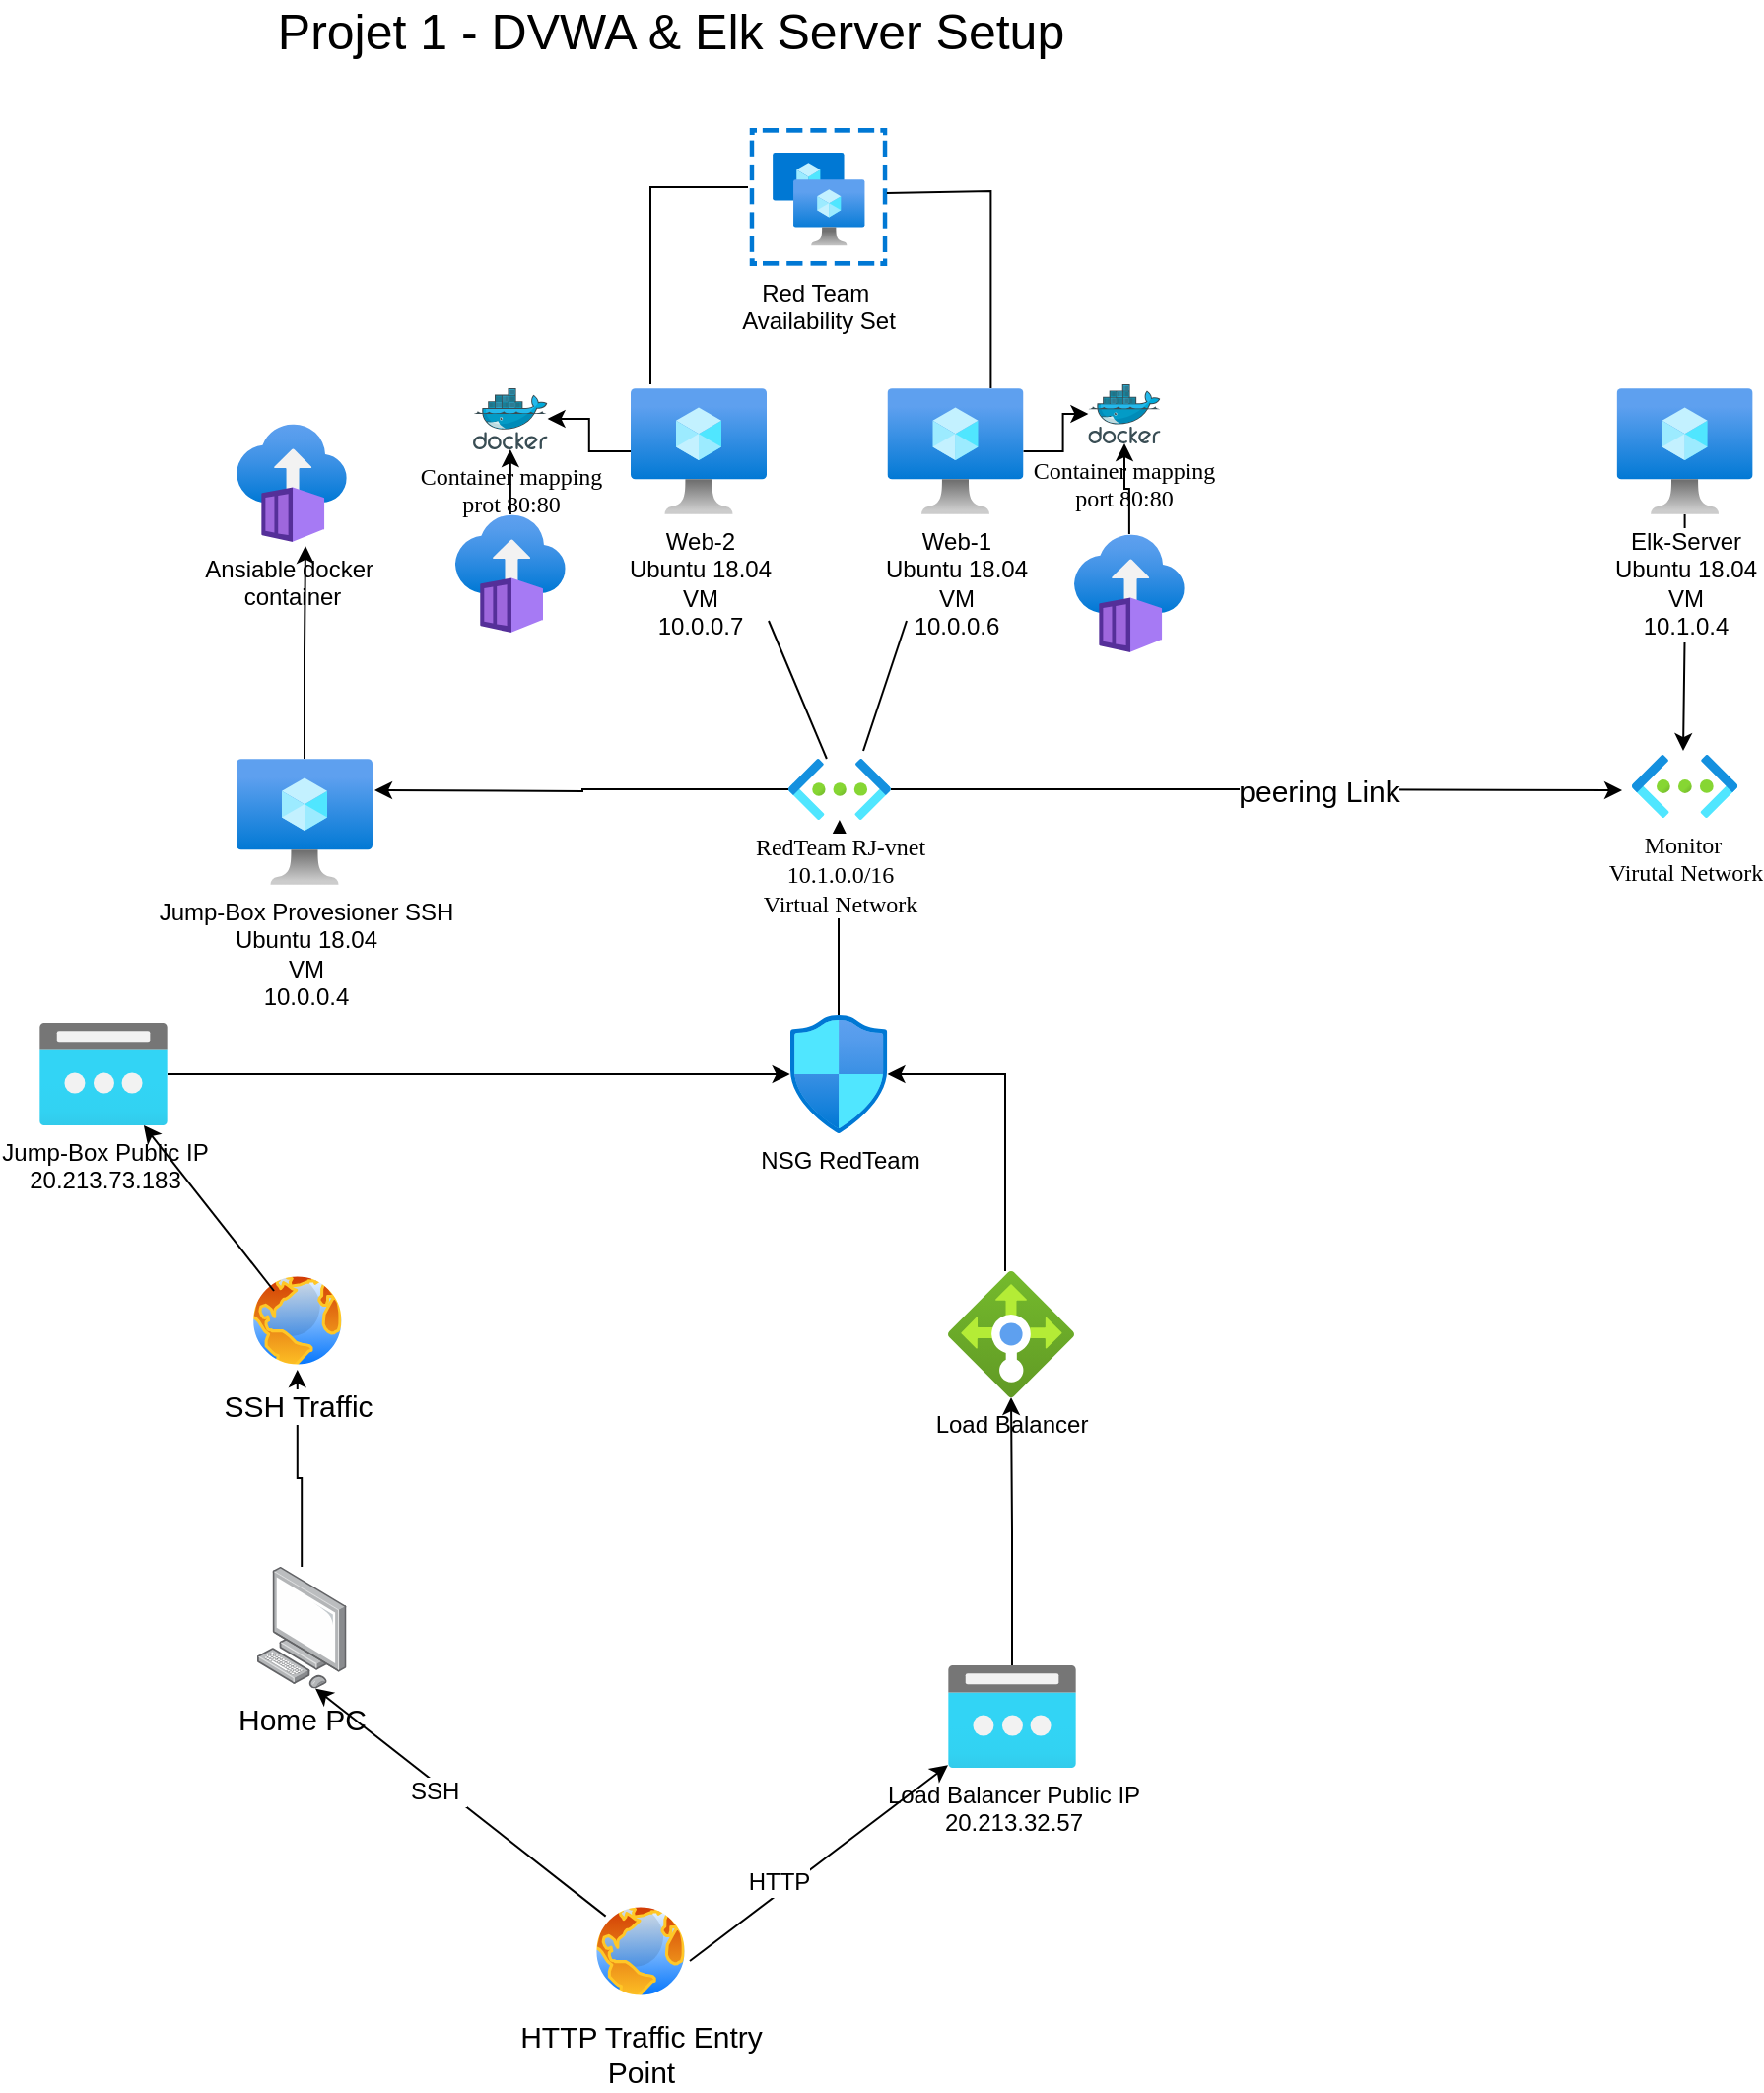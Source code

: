<mxfile version="16.5.1" type="device"><diagram id="5imNEocppxKjm1KcWHyF" name="Page-1"><mxGraphModel dx="2272" dy="903" grid="1" gridSize="10" guides="1" tooltips="1" connect="1" arrows="1" fold="1" page="1" pageScale="1" pageWidth="850" pageHeight="1100" math="0" shadow="0"><root><mxCell id="0"/><mxCell id="1" parent="0"/><mxCell id="9mhH3k7n6HTcWGGQqObG-45" style="edgeStyle=orthogonalEdgeStyle;rounded=0;orthogonalLoop=1;jettySize=auto;html=1;fontSize=15;" edge="1" parent="1" source="CiErlDZLvk5LYBOXWN_H-1" target="CiErlDZLvk5LYBOXWN_H-7"><mxGeometry relative="1" as="geometry"/></mxCell><mxCell id="CiErlDZLvk5LYBOXWN_H-1" value="NSG RedTeam&lt;br&gt;" style="aspect=fixed;html=1;points=[];align=center;image;fontSize=12;image=img/lib/azure2/networking/Network_Security_Groups.svg;" parent="1" vertex="1"><mxGeometry x="-29.16" y="520" width="49.41" height="60" as="geometry"/></mxCell><mxCell id="9mhH3k7n6HTcWGGQqObG-32" value="" style="edgeStyle=orthogonalEdgeStyle;rounded=0;orthogonalLoop=1;jettySize=auto;html=1;fontSize=25;" edge="1" parent="1" source="CiErlDZLvk5LYBOXWN_H-3" target="sC7OORlY70zUsH9J7VH8-3"><mxGeometry relative="1" as="geometry"/></mxCell><mxCell id="CiErlDZLvk5LYBOXWN_H-3" value="Web-2&lt;br&gt;Ubuntu 18.04&lt;br&gt;VM&lt;br&gt;10.0.0.7" style="aspect=fixed;html=1;points=[];align=center;image;fontSize=12;image=img/lib/azure2/compute/Virtual_Machine.svg;" parent="1" vertex="1"><mxGeometry x="-110" y="202" width="69" height="64" as="geometry"/></mxCell><mxCell id="9mhH3k7n6HTcWGGQqObG-30" value="" style="edgeStyle=orthogonalEdgeStyle;rounded=0;orthogonalLoop=1;jettySize=auto;html=1;fontSize=25;" edge="1" parent="1" source="CiErlDZLvk5LYBOXWN_H-4" target="9mhH3k7n6HTcWGGQqObG-24"><mxGeometry relative="1" as="geometry"/></mxCell><mxCell id="CiErlDZLvk5LYBOXWN_H-4" value="Web-1&lt;br&gt;Ubuntu 18.04&lt;br&gt;VM&lt;br&gt;10.0.0.6" style="aspect=fixed;html=1;points=[];align=center;image;fontSize=12;image=img/lib/azure2/compute/Virtual_Machine.svg;" parent="1" vertex="1"><mxGeometry x="20.25" y="202" width="69" height="64" as="geometry"/></mxCell><mxCell id="9mhH3k7n6HTcWGGQqObG-41" style="edgeStyle=orthogonalEdgeStyle;rounded=0;orthogonalLoop=1;jettySize=auto;html=1;entryX=-0.093;entryY=0.563;entryDx=0;entryDy=0;entryPerimeter=0;fontSize=25;" edge="1" parent="1" source="CiErlDZLvk5LYBOXWN_H-7" target="sC7OORlY70zUsH9J7VH8-4"><mxGeometry relative="1" as="geometry"/></mxCell><mxCell id="9mhH3k7n6HTcWGGQqObG-42" value="peering Link" style="edgeLabel;html=1;align=center;verticalAlign=middle;resizable=0;points=[];fontSize=15;" vertex="1" connectable="0" parent="9mhH3k7n6HTcWGGQqObG-41"><mxGeometry x="0.168" relative="1" as="geometry"><mxPoint as="offset"/></mxGeometry></mxCell><mxCell id="9mhH3k7n6HTcWGGQqObG-43" style="edgeStyle=orthogonalEdgeStyle;rounded=0;orthogonalLoop=1;jettySize=auto;html=1;fontSize=15;" edge="1" parent="1" source="CiErlDZLvk5LYBOXWN_H-7"><mxGeometry relative="1" as="geometry"><mxPoint x="-240" y="406" as="targetPoint"/></mxGeometry></mxCell><mxCell id="CiErlDZLvk5LYBOXWN_H-7" value="RedTeam RJ-vnet&lt;br&gt;10.1.0.0/16&lt;br&gt;Virtual Network" style="aspect=fixed;html=1;points=[];align=center;image;fontSize=12;image=img/lib/azure2/networking/Virtual_Networks.svg;fontFamily=Times New Roman;" parent="1" vertex="1"><mxGeometry x="-30" y="390" width="51.93" height="31" as="geometry"/></mxCell><mxCell id="sC7OORlY70zUsH9J7VH8-3" value="Container mapping&lt;br&gt;prot 80:80" style="sketch=0;aspect=fixed;html=1;points=[];align=center;image;fontSize=12;image=img/lib/mscae/Docker.svg;fontFamily=Times New Roman;" parent="1" vertex="1"><mxGeometry x="-190" y="202" width="37.8" height="31" as="geometry"/></mxCell><mxCell id="sC7OORlY70zUsH9J7VH8-4" value="Monitor&amp;nbsp;&lt;br&gt;Virutal Network" style="aspect=fixed;html=1;points=[];align=center;image;fontSize=12;image=img/lib/azure2/networking/Virtual_Networks.svg;fontFamily=Times New Roman;" parent="1" vertex="1"><mxGeometry x="398" y="388" width="53.6" height="32" as="geometry"/></mxCell><mxCell id="9mhH3k7n6HTcWGGQqObG-11" value="&lt;font style=&quot;font-size: 25px&quot;&gt;Projet 1 - DVWA &amp;amp; Elk Server Setup&lt;/font&gt;" style="text;html=1;align=center;verticalAlign=middle;resizable=0;points=[];autosize=1;strokeColor=none;fillColor=none;strokeWidth=1;" vertex="1" parent="1"><mxGeometry x="-295" y="10" width="410" height="20" as="geometry"/></mxCell><mxCell id="9mhH3k7n6HTcWGGQqObG-13" value="Ansiable docker&amp;nbsp;&lt;br&gt;container" style="aspect=fixed;html=1;points=[];align=center;image;fontSize=12;image=img/lib/azure2/containers/Container_Instances.svg;strokeWidth=1;" vertex="1" parent="1"><mxGeometry x="-310" y="220" width="55.89" height="60.25" as="geometry"/></mxCell><mxCell id="9mhH3k7n6HTcWGGQqObG-40" style="edgeStyle=orthogonalEdgeStyle;rounded=0;orthogonalLoop=1;jettySize=auto;html=1;entryX=0.485;entryY=-0.062;entryDx=0;entryDy=0;entryPerimeter=0;fontSize=25;" edge="1" parent="1" source="9mhH3k7n6HTcWGGQqObG-16" target="sC7OORlY70zUsH9J7VH8-4"><mxGeometry relative="1" as="geometry"/></mxCell><mxCell id="9mhH3k7n6HTcWGGQqObG-16" value="Elk-Server&lt;br&gt;Ubuntu 18.04&lt;br&gt;VM&lt;br&gt;10.1.0.4" style="aspect=fixed;html=1;points=[];align=center;image;fontSize=12;image=img/lib/azure2/compute/Virtual_Machine.svg;" vertex="1" parent="1"><mxGeometry x="390.3" y="202" width="69" height="64" as="geometry"/></mxCell><mxCell id="9mhH3k7n6HTcWGGQqObG-48" style="edgeStyle=orthogonalEdgeStyle;rounded=0;orthogonalLoop=1;jettySize=auto;html=1;fontSize=15;" edge="1" parent="1" source="9mhH3k7n6HTcWGGQqObG-18" target="CiErlDZLvk5LYBOXWN_H-1"><mxGeometry relative="1" as="geometry"><Array as="points"><mxPoint x="80" y="550"/></Array></mxGeometry></mxCell><mxCell id="9mhH3k7n6HTcWGGQqObG-18" value="Load Balancer" style="aspect=fixed;html=1;points=[];align=center;image;fontSize=12;image=img/lib/azure2/networking/Load_Balancers.svg;strokeWidth=1;" vertex="1" parent="1"><mxGeometry x="51" y="650" width="64" height="64" as="geometry"/></mxCell><mxCell id="9mhH3k7n6HTcWGGQqObG-57" style="edgeStyle=orthogonalEdgeStyle;rounded=0;orthogonalLoop=1;jettySize=auto;html=1;fontSize=12;" edge="1" parent="1" source="9mhH3k7n6HTcWGGQqObG-19" target="9mhH3k7n6HTcWGGQqObG-18"><mxGeometry relative="1" as="geometry"><mxPoint x="83.5" y="740" as="targetPoint"/></mxGeometry></mxCell><mxCell id="9mhH3k7n6HTcWGGQqObG-19" value="Load Balancer Public IP&lt;br&gt;20.213.32.57" style="aspect=fixed;html=1;points=[];align=center;image;fontSize=12;image=img/lib/azure2/networking/Public_IP_Addresses.svg;strokeWidth=1;" vertex="1" parent="1"><mxGeometry x="51" y="850" width="65" height="52" as="geometry"/></mxCell><mxCell id="9mhH3k7n6HTcWGGQqObG-20" value="Red Team&amp;nbsp;&lt;br&gt;Availability Set" style="aspect=fixed;html=1;points=[];align=center;image;fontSize=12;image=img/lib/azure2/compute/Availability_Sets.svg;strokeWidth=1;" vertex="1" parent="1"><mxGeometry x="-49.75" y="70" width="70" height="70" as="geometry"/></mxCell><mxCell id="9mhH3k7n6HTcWGGQqObG-44" style="edgeStyle=orthogonalEdgeStyle;rounded=0;orthogonalLoop=1;jettySize=auto;html=1;entryX=0.626;entryY=1.029;entryDx=0;entryDy=0;entryPerimeter=0;fontSize=15;" edge="1" parent="1" source="9mhH3k7n6HTcWGGQqObG-21" target="9mhH3k7n6HTcWGGQqObG-13"><mxGeometry relative="1" as="geometry"/></mxCell><mxCell id="9mhH3k7n6HTcWGGQqObG-21" value="Jump-Box Provesioner SSH&lt;br&gt;Ubuntu 18.04&lt;br&gt;VM&lt;br&gt;10.0.0.4" style="aspect=fixed;html=1;points=[];align=center;image;fontSize=12;image=img/lib/azure2/compute/Virtual_Machine.svg;" vertex="1" parent="1"><mxGeometry x="-310" y="390" width="69" height="64" as="geometry"/></mxCell><mxCell id="9mhH3k7n6HTcWGGQqObG-24" value="Container mapping&lt;br&gt;port 80:80" style="sketch=0;aspect=fixed;html=1;points=[];align=center;image;fontSize=12;image=img/lib/mscae/Docker.svg;fontFamily=Times New Roman;" vertex="1" parent="1"><mxGeometry x="122.2" y="200" width="36.58" height="30" as="geometry"/></mxCell><mxCell id="9mhH3k7n6HTcWGGQqObG-28" value="" style="edgeStyle=orthogonalEdgeStyle;rounded=0;orthogonalLoop=1;jettySize=auto;html=1;fontSize=25;" edge="1" parent="1" source="9mhH3k7n6HTcWGGQqObG-25" target="sC7OORlY70zUsH9J7VH8-3"><mxGeometry relative="1" as="geometry"/></mxCell><mxCell id="9mhH3k7n6HTcWGGQqObG-25" value="" style="aspect=fixed;html=1;points=[];align=center;image;fontSize=12;image=img/lib/azure2/containers/Container_Instances.svg;strokeWidth=1;" vertex="1" parent="1"><mxGeometry x="-199.04" y="266" width="55.89" height="60.25" as="geometry"/></mxCell><mxCell id="9mhH3k7n6HTcWGGQqObG-27" value="" style="edgeStyle=orthogonalEdgeStyle;rounded=0;orthogonalLoop=1;jettySize=auto;html=1;fontSize=25;" edge="1" parent="1" source="9mhH3k7n6HTcWGGQqObG-26" target="9mhH3k7n6HTcWGGQqObG-24"><mxGeometry relative="1" as="geometry"/></mxCell><mxCell id="9mhH3k7n6HTcWGGQqObG-26" value="" style="aspect=fixed;html=1;points=[];align=center;image;fontSize=12;image=img/lib/azure2/containers/Container_Instances.svg;strokeWidth=1;" vertex="1" parent="1"><mxGeometry x="115" y="276" width="55.89" height="60.25" as="geometry"/></mxCell><mxCell id="9mhH3k7n6HTcWGGQqObG-34" value="" style="endArrow=none;html=1;rounded=0;fontSize=25;" edge="1" parent="1"><mxGeometry width="50" height="50" relative="1" as="geometry"><mxPoint x="-100" y="200" as="sourcePoint"/><mxPoint x="-50.5" y="100" as="targetPoint"/><Array as="points"><mxPoint x="-100" y="100"/></Array></mxGeometry></mxCell><mxCell id="9mhH3k7n6HTcWGGQqObG-35" value="" style="endArrow=none;html=1;rounded=0;fontSize=25;entryX=0.996;entryY=0.471;entryDx=0;entryDy=0;entryPerimeter=0;" edge="1" parent="1" target="9mhH3k7n6HTcWGGQqObG-20"><mxGeometry width="50" height="50" relative="1" as="geometry"><mxPoint x="72.7" y="202" as="sourcePoint"/><mxPoint x="122.2" y="102" as="targetPoint"/><Array as="points"><mxPoint x="72.7" y="102"/></Array></mxGeometry></mxCell><mxCell id="9mhH3k7n6HTcWGGQqObG-46" value="" style="endArrow=none;html=1;rounded=0;fontSize=15;exitX=0.732;exitY=-0.129;exitDx=0;exitDy=0;exitPerimeter=0;" edge="1" parent="1" source="CiErlDZLvk5LYBOXWN_H-7"><mxGeometry width="50" height="50" relative="1" as="geometry"><mxPoint x="1" y="316" as="sourcePoint"/><mxPoint x="30" y="320" as="targetPoint"/></mxGeometry></mxCell><mxCell id="9mhH3k7n6HTcWGGQqObG-47" value="" style="endArrow=none;html=1;rounded=0;fontSize=15;" edge="1" parent="1" source="CiErlDZLvk5LYBOXWN_H-7"><mxGeometry width="50" height="50" relative="1" as="geometry"><mxPoint x="-115" y="316" as="sourcePoint"/><mxPoint x="-40" y="320" as="targetPoint"/></mxGeometry></mxCell><mxCell id="9mhH3k7n6HTcWGGQqObG-58" style="edgeStyle=orthogonalEdgeStyle;rounded=0;orthogonalLoop=1;jettySize=auto;html=1;fontSize=12;entryX=0.5;entryY=1;entryDx=0;entryDy=0;" edge="1" parent="1" source="9mhH3k7n6HTcWGGQqObG-50" target="9mhH3k7n6HTcWGGQqObG-52"><mxGeometry relative="1" as="geometry"><mxPoint x="-279" y="710" as="targetPoint"/><Array as="points"><mxPoint x="-277" y="755"/><mxPoint x="-279" y="755"/></Array></mxGeometry></mxCell><mxCell id="9mhH3k7n6HTcWGGQqObG-50" value="Home PC&lt;br&gt;" style="points=[];aspect=fixed;html=1;align=center;shadow=0;dashed=0;image;image=img/lib/allied_telesis/computer_and_terminals/Personal_Computer.svg;fontSize=15;strokeWidth=1;" vertex="1" parent="1"><mxGeometry x="-299.71" y="800" width="45.6" height="61.8" as="geometry"/></mxCell><mxCell id="9mhH3k7n6HTcWGGQqObG-51" value="HTTP Traffic Entry&lt;br&gt;Point" style="aspect=fixed;perimeter=ellipsePerimeter;html=1;align=center;shadow=0;dashed=0;spacingTop=3;image;image=img/lib/active_directory/internet_globe.svg;fontSize=15;strokeWidth=1;" vertex="1" parent="1"><mxGeometry x="-130" y="970" width="50" height="50" as="geometry"/></mxCell><mxCell id="9mhH3k7n6HTcWGGQqObG-52" value="SSH Traffic" style="aspect=fixed;perimeter=ellipsePerimeter;html=1;align=center;shadow=0;dashed=0;spacingTop=3;image;image=img/lib/active_directory/internet_globe.svg;fontSize=15;strokeWidth=1;" vertex="1" parent="1"><mxGeometry x="-304.11" y="650" width="50" height="50" as="geometry"/></mxCell><mxCell id="9mhH3k7n6HTcWGGQqObG-53" value="" style="endArrow=classic;html=1;rounded=0;fontSize=15;" edge="1" parent="1" target="9mhH3k7n6HTcWGGQqObG-19"><mxGeometry width="50" height="50" relative="1" as="geometry"><mxPoint x="-80" y="1000" as="sourcePoint"/><mxPoint x="100" y="1060" as="targetPoint"/><Array as="points"/></mxGeometry></mxCell><mxCell id="9mhH3k7n6HTcWGGQqObG-56" value="HTTP" style="edgeLabel;html=1;align=center;verticalAlign=middle;resizable=0;points=[];fontSize=12;" vertex="1" connectable="0" parent="9mhH3k7n6HTcWGGQqObG-53"><mxGeometry x="-0.264" y="5" relative="1" as="geometry"><mxPoint as="offset"/></mxGeometry></mxCell><mxCell id="9mhH3k7n6HTcWGGQqObG-54" value="" style="endArrow=classic;html=1;rounded=0;fontSize=15;exitX=0;exitY=0;exitDx=0;exitDy=0;" edge="1" parent="1" source="9mhH3k7n6HTcWGGQqObG-51"><mxGeometry width="50" height="50" relative="1" as="geometry"><mxPoint x="-320" y="911.8" as="sourcePoint"/><mxPoint x="-270" y="861.8" as="targetPoint"/></mxGeometry></mxCell><mxCell id="9mhH3k7n6HTcWGGQqObG-55" value="SSH&amp;nbsp;" style="edgeLabel;html=1;align=center;verticalAlign=middle;resizable=0;points=[];fontSize=12;" vertex="1" connectable="0" parent="9mhH3k7n6HTcWGGQqObG-54"><mxGeometry x="0.143" y="3" relative="1" as="geometry"><mxPoint as="offset"/></mxGeometry></mxCell><mxCell id="9mhH3k7n6HTcWGGQqObG-62" style="edgeStyle=orthogonalEdgeStyle;rounded=0;orthogonalLoop=1;jettySize=auto;html=1;fontSize=12;" edge="1" parent="1" source="9mhH3k7n6HTcWGGQqObG-60" target="CiErlDZLvk5LYBOXWN_H-1"><mxGeometry relative="1" as="geometry"/></mxCell><mxCell id="9mhH3k7n6HTcWGGQqObG-60" value="Jump-Box Public IP&lt;br&gt;20.213.73.183&lt;br&gt;" style="aspect=fixed;html=1;points=[];align=center;image;fontSize=12;image=img/lib/azure2/networking/Public_IP_Addresses.svg;strokeWidth=1;" vertex="1" parent="1"><mxGeometry x="-410" y="524" width="65" height="52" as="geometry"/></mxCell><mxCell id="9mhH3k7n6HTcWGGQqObG-61" value="" style="endArrow=classic;html=1;rounded=0;fontSize=12;" edge="1" parent="1" target="9mhH3k7n6HTcWGGQqObG-60"><mxGeometry width="50" height="50" relative="1" as="geometry"><mxPoint x="-291" y="660" as="sourcePoint"/><mxPoint x="-241" y="610" as="targetPoint"/></mxGeometry></mxCell></root></mxGraphModel></diagram></mxfile>